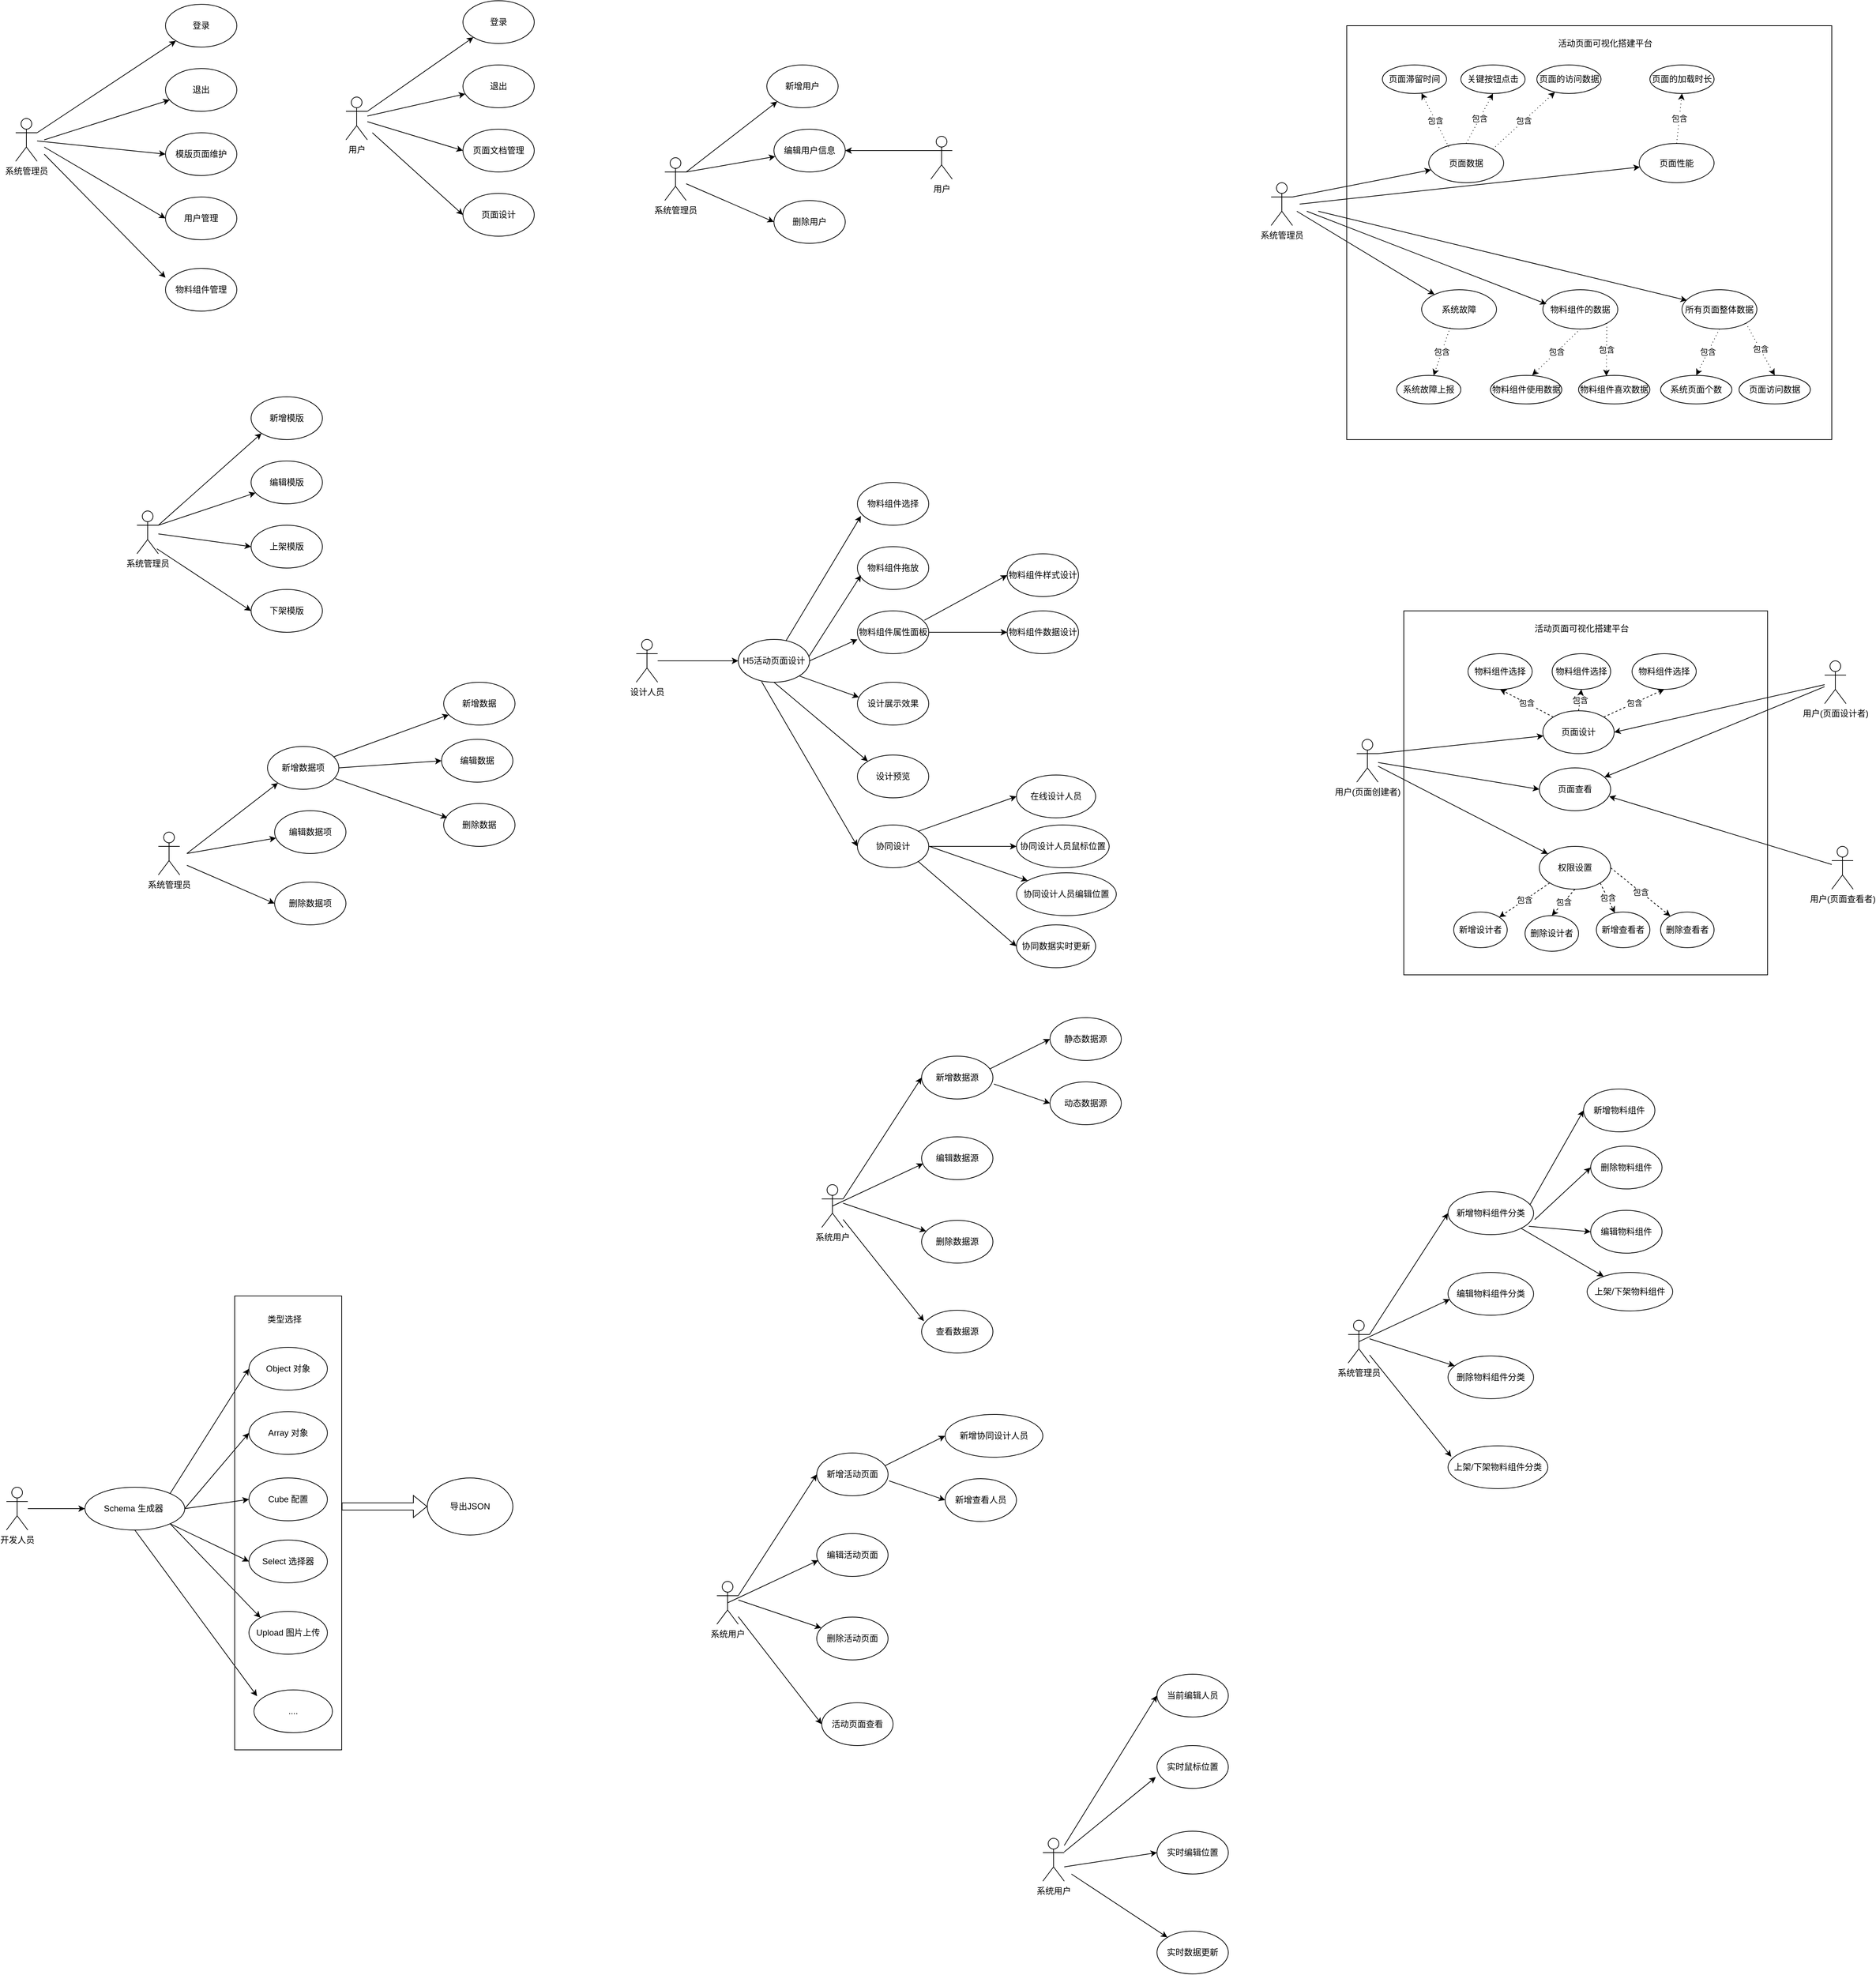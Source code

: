 <mxfile version="24.0.5" type="github">
  <diagram name="第 1 页" id="uGb3mlXIUazgqTFXJLFu">
    <mxGraphModel dx="954" dy="610" grid="1" gridSize="10" guides="1" tooltips="1" connect="1" arrows="1" fold="1" page="1" pageScale="1" pageWidth="827" pageHeight="1169" math="0" shadow="0">
      <root>
        <mxCell id="0" />
        <mxCell id="1" parent="0" />
        <mxCell id="ymelzY1RwOhpvOn5nYsV-1" value="系统管理员" style="shape=umlActor;verticalLabelPosition=bottom;verticalAlign=top;html=1;" parent="1" vertex="1">
          <mxGeometry x="100" y="230" width="30" height="60" as="geometry" />
        </mxCell>
        <mxCell id="ymelzY1RwOhpvOn5nYsV-3" value="登录" style="ellipse;whiteSpace=wrap;html=1;" parent="1" vertex="1">
          <mxGeometry x="310" y="70" width="100" height="60" as="geometry" />
        </mxCell>
        <mxCell id="ymelzY1RwOhpvOn5nYsV-4" value="退出" style="ellipse;whiteSpace=wrap;html=1;" parent="1" vertex="1">
          <mxGeometry x="310" y="160" width="100" height="60" as="geometry" />
        </mxCell>
        <mxCell id="ymelzY1RwOhpvOn5nYsV-5" value="模版页面维护" style="ellipse;whiteSpace=wrap;html=1;" parent="1" vertex="1">
          <mxGeometry x="310" y="250" width="100" height="60" as="geometry" />
        </mxCell>
        <mxCell id="ymelzY1RwOhpvOn5nYsV-6" value="用户管理" style="ellipse;whiteSpace=wrap;html=1;" parent="1" vertex="1">
          <mxGeometry x="310" y="340" width="100" height="60" as="geometry" />
        </mxCell>
        <mxCell id="ymelzY1RwOhpvOn5nYsV-7" value="物料组件管理" style="ellipse;whiteSpace=wrap;html=1;" parent="1" vertex="1">
          <mxGeometry x="310" y="440" width="100" height="60" as="geometry" />
        </mxCell>
        <mxCell id="ymelzY1RwOhpvOn5nYsV-9" value="" style="endArrow=classic;html=1;rounded=0;exitX=1;exitY=0.333;exitDx=0;exitDy=0;exitPerimeter=0;entryX=0;entryY=1;entryDx=0;entryDy=0;" parent="1" source="ymelzY1RwOhpvOn5nYsV-1" target="ymelzY1RwOhpvOn5nYsV-3" edge="1">
          <mxGeometry width="50" height="50" relative="1" as="geometry">
            <mxPoint x="390" y="340" as="sourcePoint" />
            <mxPoint x="440" y="290" as="targetPoint" />
          </mxGeometry>
        </mxCell>
        <mxCell id="ymelzY1RwOhpvOn5nYsV-14" value="" style="endArrow=classic;html=1;rounded=0;entryX=0;entryY=0.217;entryDx=0;entryDy=0;entryPerimeter=0;" parent="1" target="ymelzY1RwOhpvOn5nYsV-7" edge="1">
          <mxGeometry width="50" height="50" relative="1" as="geometry">
            <mxPoint x="140" y="280" as="sourcePoint" />
            <mxPoint x="300" y="450" as="targetPoint" />
          </mxGeometry>
        </mxCell>
        <mxCell id="ymelzY1RwOhpvOn5nYsV-15" value="" style="endArrow=classic;html=1;rounded=0;entryX=0;entryY=0.5;entryDx=0;entryDy=0;" parent="1" target="ymelzY1RwOhpvOn5nYsV-6" edge="1">
          <mxGeometry width="50" height="50" relative="1" as="geometry">
            <mxPoint x="140" y="270" as="sourcePoint" />
            <mxPoint x="440" y="290" as="targetPoint" />
          </mxGeometry>
        </mxCell>
        <mxCell id="ymelzY1RwOhpvOn5nYsV-16" value="" style="endArrow=classic;html=1;rounded=0;" parent="1" source="ymelzY1RwOhpvOn5nYsV-1" edge="1">
          <mxGeometry width="50" height="50" relative="1" as="geometry">
            <mxPoint x="390" y="340" as="sourcePoint" />
            <mxPoint x="310" y="280" as="targetPoint" />
          </mxGeometry>
        </mxCell>
        <mxCell id="ymelzY1RwOhpvOn5nYsV-17" value="" style="endArrow=classic;html=1;rounded=0;" parent="1" target="ymelzY1RwOhpvOn5nYsV-4" edge="1">
          <mxGeometry width="50" height="50" relative="1" as="geometry">
            <mxPoint x="140" y="260" as="sourcePoint" />
            <mxPoint x="440" y="290" as="targetPoint" />
          </mxGeometry>
        </mxCell>
        <mxCell id="ymelzY1RwOhpvOn5nYsV-19" value="用户" style="shape=umlActor;verticalLabelPosition=bottom;verticalAlign=top;html=1;" parent="1" vertex="1">
          <mxGeometry x="563" y="200" width="30" height="60" as="geometry" />
        </mxCell>
        <mxCell id="ymelzY1RwOhpvOn5nYsV-20" value="登录" style="ellipse;whiteSpace=wrap;html=1;" parent="1" vertex="1">
          <mxGeometry x="727" y="65" width="100" height="60" as="geometry" />
        </mxCell>
        <mxCell id="ymelzY1RwOhpvOn5nYsV-21" value="退出" style="ellipse;whiteSpace=wrap;html=1;" parent="1" vertex="1">
          <mxGeometry x="727" y="155" width="100" height="60" as="geometry" />
        </mxCell>
        <mxCell id="ymelzY1RwOhpvOn5nYsV-22" value="页面文档管理" style="ellipse;whiteSpace=wrap;html=1;" parent="1" vertex="1">
          <mxGeometry x="727" y="245" width="100" height="60" as="geometry" />
        </mxCell>
        <mxCell id="ymelzY1RwOhpvOn5nYsV-23" value="页面设计" style="ellipse;whiteSpace=wrap;html=1;" parent="1" vertex="1">
          <mxGeometry x="727" y="335" width="100" height="60" as="geometry" />
        </mxCell>
        <mxCell id="ymelzY1RwOhpvOn5nYsV-25" value="" style="endArrow=classic;html=1;rounded=0;exitX=1;exitY=0.333;exitDx=0;exitDy=0;exitPerimeter=0;entryX=0;entryY=1;entryDx=0;entryDy=0;" parent="1" source="ymelzY1RwOhpvOn5nYsV-19" target="ymelzY1RwOhpvOn5nYsV-20" edge="1">
          <mxGeometry width="50" height="50" relative="1" as="geometry">
            <mxPoint x="807" y="335" as="sourcePoint" />
            <mxPoint x="857" y="285" as="targetPoint" />
          </mxGeometry>
        </mxCell>
        <mxCell id="ymelzY1RwOhpvOn5nYsV-27" value="" style="endArrow=classic;html=1;rounded=0;entryX=0;entryY=0.5;entryDx=0;entryDy=0;" parent="1" target="ymelzY1RwOhpvOn5nYsV-23" edge="1">
          <mxGeometry width="50" height="50" relative="1" as="geometry">
            <mxPoint x="600" y="250" as="sourcePoint" />
            <mxPoint x="857" y="285" as="targetPoint" />
          </mxGeometry>
        </mxCell>
        <mxCell id="ymelzY1RwOhpvOn5nYsV-28" value="" style="endArrow=classic;html=1;rounded=0;" parent="1" source="ymelzY1RwOhpvOn5nYsV-19" edge="1">
          <mxGeometry width="50" height="50" relative="1" as="geometry">
            <mxPoint x="807" y="335" as="sourcePoint" />
            <mxPoint x="727" y="275" as="targetPoint" />
          </mxGeometry>
        </mxCell>
        <mxCell id="ymelzY1RwOhpvOn5nYsV-29" value="" style="endArrow=classic;html=1;rounded=0;" parent="1" source="ymelzY1RwOhpvOn5nYsV-19" target="ymelzY1RwOhpvOn5nYsV-21" edge="1">
          <mxGeometry width="50" height="50" relative="1" as="geometry">
            <mxPoint x="597" y="245" as="sourcePoint" />
            <mxPoint x="857" y="285" as="targetPoint" />
          </mxGeometry>
        </mxCell>
        <mxCell id="ymelzY1RwOhpvOn5nYsV-30" value="系统管理员" style="shape=umlActor;verticalLabelPosition=bottom;verticalAlign=top;html=1;" parent="1" vertex="1">
          <mxGeometry x="270" y="780" width="30" height="60" as="geometry" />
        </mxCell>
        <mxCell id="ymelzY1RwOhpvOn5nYsV-31" value="新增模版" style="ellipse;whiteSpace=wrap;html=1;" parent="1" vertex="1">
          <mxGeometry x="430" y="620" width="100" height="60" as="geometry" />
        </mxCell>
        <mxCell id="ymelzY1RwOhpvOn5nYsV-32" value="编辑模版" style="ellipse;whiteSpace=wrap;html=1;" parent="1" vertex="1">
          <mxGeometry x="430" y="710" width="100" height="60" as="geometry" />
        </mxCell>
        <mxCell id="ymelzY1RwOhpvOn5nYsV-33" value="上架模版" style="ellipse;whiteSpace=wrap;html=1;" parent="1" vertex="1">
          <mxGeometry x="430" y="800" width="100" height="60" as="geometry" />
        </mxCell>
        <mxCell id="ymelzY1RwOhpvOn5nYsV-34" value="下架模版" style="ellipse;whiteSpace=wrap;html=1;" parent="1" vertex="1">
          <mxGeometry x="430" y="890" width="100" height="60" as="geometry" />
        </mxCell>
        <mxCell id="ymelzY1RwOhpvOn5nYsV-36" value="" style="endArrow=classic;html=1;rounded=0;exitX=1;exitY=0.333;exitDx=0;exitDy=0;exitPerimeter=0;entryX=0;entryY=1;entryDx=0;entryDy=0;" parent="1" source="ymelzY1RwOhpvOn5nYsV-30" target="ymelzY1RwOhpvOn5nYsV-31" edge="1">
          <mxGeometry width="50" height="50" relative="1" as="geometry">
            <mxPoint x="510" y="890" as="sourcePoint" />
            <mxPoint x="560" y="840" as="targetPoint" />
          </mxGeometry>
        </mxCell>
        <mxCell id="ymelzY1RwOhpvOn5nYsV-38" value="" style="endArrow=classic;html=1;rounded=0;exitX=0.933;exitY=0.883;exitDx=0;exitDy=0;exitPerimeter=0;entryX=0;entryY=0.5;entryDx=0;entryDy=0;" parent="1" source="ymelzY1RwOhpvOn5nYsV-30" target="ymelzY1RwOhpvOn5nYsV-34" edge="1">
          <mxGeometry width="50" height="50" relative="1" as="geometry">
            <mxPoint x="510" y="890" as="sourcePoint" />
            <mxPoint x="560" y="840" as="targetPoint" />
          </mxGeometry>
        </mxCell>
        <mxCell id="ymelzY1RwOhpvOn5nYsV-39" value="" style="endArrow=classic;html=1;rounded=0;" parent="1" source="ymelzY1RwOhpvOn5nYsV-30" edge="1">
          <mxGeometry width="50" height="50" relative="1" as="geometry">
            <mxPoint x="510" y="890" as="sourcePoint" />
            <mxPoint x="430" y="830" as="targetPoint" />
          </mxGeometry>
        </mxCell>
        <mxCell id="ymelzY1RwOhpvOn5nYsV-40" value="" style="endArrow=classic;html=1;rounded=0;" parent="1" target="ymelzY1RwOhpvOn5nYsV-32" edge="1">
          <mxGeometry width="50" height="50" relative="1" as="geometry">
            <mxPoint x="300" y="800" as="sourcePoint" />
            <mxPoint x="560" y="840" as="targetPoint" />
          </mxGeometry>
        </mxCell>
        <mxCell id="ymelzY1RwOhpvOn5nYsV-42" value="系统管理员" style="shape=umlActor;verticalLabelPosition=bottom;verticalAlign=top;html=1;" parent="1" vertex="1">
          <mxGeometry x="1010" y="285" width="30" height="60" as="geometry" />
        </mxCell>
        <mxCell id="ymelzY1RwOhpvOn5nYsV-43" value="新增用户" style="ellipse;whiteSpace=wrap;html=1;" parent="1" vertex="1">
          <mxGeometry x="1153" y="155" width="100" height="60" as="geometry" />
        </mxCell>
        <mxCell id="ymelzY1RwOhpvOn5nYsV-44" value="编辑用户信息" style="ellipse;whiteSpace=wrap;html=1;" parent="1" vertex="1">
          <mxGeometry x="1163" y="245" width="100" height="60" as="geometry" />
        </mxCell>
        <mxCell id="ymelzY1RwOhpvOn5nYsV-45" value="删除用户" style="ellipse;whiteSpace=wrap;html=1;" parent="1" vertex="1">
          <mxGeometry x="1163" y="345" width="100" height="60" as="geometry" />
        </mxCell>
        <mxCell id="ymelzY1RwOhpvOn5nYsV-47" value="" style="endArrow=classic;html=1;rounded=0;exitX=1;exitY=0.333;exitDx=0;exitDy=0;exitPerimeter=0;entryX=0;entryY=1;entryDx=0;entryDy=0;" parent="1" source="ymelzY1RwOhpvOn5nYsV-42" target="ymelzY1RwOhpvOn5nYsV-43" edge="1">
          <mxGeometry width="50" height="50" relative="1" as="geometry">
            <mxPoint x="1250" y="395" as="sourcePoint" />
            <mxPoint x="1300" y="345" as="targetPoint" />
          </mxGeometry>
        </mxCell>
        <mxCell id="ymelzY1RwOhpvOn5nYsV-49" value="" style="endArrow=classic;html=1;rounded=0;entryX=0;entryY=0.5;entryDx=0;entryDy=0;" parent="1" source="ymelzY1RwOhpvOn5nYsV-42" target="ymelzY1RwOhpvOn5nYsV-45" edge="1">
          <mxGeometry width="50" height="50" relative="1" as="geometry">
            <mxPoint x="1250" y="395" as="sourcePoint" />
            <mxPoint x="1170" y="335" as="targetPoint" />
          </mxGeometry>
        </mxCell>
        <mxCell id="ymelzY1RwOhpvOn5nYsV-50" value="" style="endArrow=classic;html=1;rounded=0;" parent="1" target="ymelzY1RwOhpvOn5nYsV-44" edge="1">
          <mxGeometry width="50" height="50" relative="1" as="geometry">
            <mxPoint x="1040" y="305" as="sourcePoint" />
            <mxPoint x="1300" y="345" as="targetPoint" />
          </mxGeometry>
        </mxCell>
        <mxCell id="ymelzY1RwOhpvOn5nYsV-52" value="用户" style="shape=umlActor;verticalLabelPosition=bottom;verticalAlign=top;html=1;" parent="1" vertex="1">
          <mxGeometry x="1383" y="255" width="30" height="60" as="geometry" />
        </mxCell>
        <mxCell id="ymelzY1RwOhpvOn5nYsV-53" value="" style="endArrow=classic;html=1;rounded=0;exitX=0;exitY=0.333;exitDx=0;exitDy=0;exitPerimeter=0;entryX=1;entryY=0.5;entryDx=0;entryDy=0;" parent="1" source="ymelzY1RwOhpvOn5nYsV-52" target="ymelzY1RwOhpvOn5nYsV-44" edge="1">
          <mxGeometry width="50" height="50" relative="1" as="geometry">
            <mxPoint x="1213" y="285" as="sourcePoint" />
            <mxPoint x="1263" y="235" as="targetPoint" />
          </mxGeometry>
        </mxCell>
        <mxCell id="ymelzY1RwOhpvOn5nYsV-54" value="系统管理员" style="shape=umlActor;verticalLabelPosition=bottom;verticalAlign=top;html=1;" parent="1" vertex="1">
          <mxGeometry x="300" y="1230" width="30" height="60" as="geometry" />
        </mxCell>
        <mxCell id="ymelzY1RwOhpvOn5nYsV-55" value="新增数据项" style="ellipse;whiteSpace=wrap;html=1;" parent="1" vertex="1">
          <mxGeometry x="453" y="1110" width="100" height="60" as="geometry" />
        </mxCell>
        <mxCell id="ymelzY1RwOhpvOn5nYsV-56" value="编辑数据项" style="ellipse;whiteSpace=wrap;html=1;" parent="1" vertex="1">
          <mxGeometry x="463" y="1200" width="100" height="60" as="geometry" />
        </mxCell>
        <mxCell id="ymelzY1RwOhpvOn5nYsV-57" value="删除数据项" style="ellipse;whiteSpace=wrap;html=1;" parent="1" vertex="1">
          <mxGeometry x="463" y="1300" width="100" height="60" as="geometry" />
        </mxCell>
        <mxCell id="ymelzY1RwOhpvOn5nYsV-58" value="" style="endArrow=classic;html=1;rounded=0;exitX=1;exitY=0.333;exitDx=0;exitDy=0;exitPerimeter=0;entryX=0;entryY=1;entryDx=0;entryDy=0;" parent="1" target="ymelzY1RwOhpvOn5nYsV-55" edge="1">
          <mxGeometry width="50" height="50" relative="1" as="geometry">
            <mxPoint x="340" y="1260" as="sourcePoint" />
            <mxPoint x="600" y="1300" as="targetPoint" />
          </mxGeometry>
        </mxCell>
        <mxCell id="ymelzY1RwOhpvOn5nYsV-59" value="" style="endArrow=classic;html=1;rounded=0;entryX=0;entryY=0.5;entryDx=0;entryDy=0;" parent="1" target="ymelzY1RwOhpvOn5nYsV-57" edge="1">
          <mxGeometry width="50" height="50" relative="1" as="geometry">
            <mxPoint x="340" y="1276.522" as="sourcePoint" />
            <mxPoint x="470" y="1290" as="targetPoint" />
          </mxGeometry>
        </mxCell>
        <mxCell id="ymelzY1RwOhpvOn5nYsV-60" value="" style="endArrow=classic;html=1;rounded=0;" parent="1" target="ymelzY1RwOhpvOn5nYsV-56" edge="1">
          <mxGeometry width="50" height="50" relative="1" as="geometry">
            <mxPoint x="340" y="1260" as="sourcePoint" />
            <mxPoint x="600" y="1300" as="targetPoint" />
          </mxGeometry>
        </mxCell>
        <mxCell id="ymelzY1RwOhpvOn5nYsV-61" value="新增数据" style="ellipse;whiteSpace=wrap;html=1;" parent="1" vertex="1">
          <mxGeometry x="700" y="1020" width="100" height="60" as="geometry" />
        </mxCell>
        <mxCell id="ymelzY1RwOhpvOn5nYsV-62" value="编辑数据" style="ellipse;whiteSpace=wrap;html=1;" parent="1" vertex="1">
          <mxGeometry x="697" y="1100" width="100" height="60" as="geometry" />
        </mxCell>
        <mxCell id="ymelzY1RwOhpvOn5nYsV-63" value="删除数据" style="ellipse;whiteSpace=wrap;html=1;" parent="1" vertex="1">
          <mxGeometry x="700" y="1190" width="100" height="60" as="geometry" />
        </mxCell>
        <mxCell id="ymelzY1RwOhpvOn5nYsV-64" value="" style="endArrow=classic;html=1;rounded=0;" parent="1" source="ymelzY1RwOhpvOn5nYsV-55" target="ymelzY1RwOhpvOn5nYsV-61" edge="1">
          <mxGeometry width="50" height="50" relative="1" as="geometry">
            <mxPoint x="720" y="1190" as="sourcePoint" />
            <mxPoint x="770" y="1140" as="targetPoint" />
          </mxGeometry>
        </mxCell>
        <mxCell id="ymelzY1RwOhpvOn5nYsV-65" value="" style="endArrow=classic;html=1;rounded=0;exitX=1;exitY=0.5;exitDx=0;exitDy=0;entryX=0;entryY=0.5;entryDx=0;entryDy=0;" parent="1" source="ymelzY1RwOhpvOn5nYsV-55" target="ymelzY1RwOhpvOn5nYsV-62" edge="1">
          <mxGeometry width="50" height="50" relative="1" as="geometry">
            <mxPoint x="720" y="1190" as="sourcePoint" />
            <mxPoint x="770" y="1140" as="targetPoint" />
          </mxGeometry>
        </mxCell>
        <mxCell id="ymelzY1RwOhpvOn5nYsV-66" value="" style="endArrow=classic;html=1;rounded=0;exitX=0.95;exitY=0.75;exitDx=0;exitDy=0;exitPerimeter=0;entryX=0.05;entryY=0.333;entryDx=0;entryDy=0;entryPerimeter=0;" parent="1" source="ymelzY1RwOhpvOn5nYsV-55" target="ymelzY1RwOhpvOn5nYsV-63" edge="1">
          <mxGeometry width="50" height="50" relative="1" as="geometry">
            <mxPoint x="720" y="1190" as="sourcePoint" />
            <mxPoint x="770" y="1140" as="targetPoint" />
          </mxGeometry>
        </mxCell>
        <mxCell id="ymelzY1RwOhpvOn5nYsV-67" value="设计人员" style="shape=umlActor;verticalLabelPosition=bottom;verticalAlign=top;html=1;outlineConnect=0;" parent="1" vertex="1">
          <mxGeometry x="970" y="960" width="30" height="60" as="geometry" />
        </mxCell>
        <mxCell id="ymelzY1RwOhpvOn5nYsV-68" value="H5活动页面设计" style="ellipse;whiteSpace=wrap;html=1;" parent="1" vertex="1">
          <mxGeometry x="1113" y="960" width="100" height="60" as="geometry" />
        </mxCell>
        <mxCell id="ymelzY1RwOhpvOn5nYsV-69" value="" style="endArrow=classic;html=1;rounded=0;" parent="1" target="ymelzY1RwOhpvOn5nYsV-68" edge="1">
          <mxGeometry width="50" height="50" relative="1" as="geometry">
            <mxPoint x="1000" y="990" as="sourcePoint" />
            <mxPoint x="1201" y="860" as="targetPoint" />
          </mxGeometry>
        </mxCell>
        <mxCell id="ymelzY1RwOhpvOn5nYsV-70" value="物料组件选择" style="ellipse;whiteSpace=wrap;html=1;" parent="1" vertex="1">
          <mxGeometry x="1280" y="740" width="100" height="60" as="geometry" />
        </mxCell>
        <mxCell id="ymelzY1RwOhpvOn5nYsV-71" value="物料组件拖放" style="ellipse;whiteSpace=wrap;html=1;" parent="1" vertex="1">
          <mxGeometry x="1280" y="830" width="100" height="60" as="geometry" />
        </mxCell>
        <mxCell id="ymelzY1RwOhpvOn5nYsV-72" value="设计展示效果" style="ellipse;whiteSpace=wrap;html=1;" parent="1" vertex="1">
          <mxGeometry x="1280" y="1020" width="100" height="60" as="geometry" />
        </mxCell>
        <mxCell id="ymelzY1RwOhpvOn5nYsV-73" value="物料组件属性面板" style="ellipse;whiteSpace=wrap;html=1;" parent="1" vertex="1">
          <mxGeometry x="1280" y="920" width="100" height="60" as="geometry" />
        </mxCell>
        <mxCell id="ymelzY1RwOhpvOn5nYsV-74" value="设计预览" style="ellipse;whiteSpace=wrap;html=1;" parent="1" vertex="1">
          <mxGeometry x="1280" y="1122" width="100" height="60" as="geometry" />
        </mxCell>
        <mxCell id="ymelzY1RwOhpvOn5nYsV-75" value="物料组件样式设计" style="ellipse;whiteSpace=wrap;html=1;" parent="1" vertex="1">
          <mxGeometry x="1490" y="840" width="100" height="60" as="geometry" />
        </mxCell>
        <mxCell id="ymelzY1RwOhpvOn5nYsV-76" value="物料组件数据设计" style="ellipse;whiteSpace=wrap;html=1;" parent="1" vertex="1">
          <mxGeometry x="1490" y="920" width="100" height="60" as="geometry" />
        </mxCell>
        <mxCell id="ymelzY1RwOhpvOn5nYsV-77" value="" style="endArrow=classic;html=1;rounded=0;entryX=0.05;entryY=0.783;entryDx=0;entryDy=0;entryPerimeter=0;" parent="1" source="ymelzY1RwOhpvOn5nYsV-68" target="ymelzY1RwOhpvOn5nYsV-70" edge="1">
          <mxGeometry width="50" height="50" relative="1" as="geometry">
            <mxPoint x="1230" y="1010" as="sourcePoint" />
            <mxPoint x="1280" y="960" as="targetPoint" />
          </mxGeometry>
        </mxCell>
        <mxCell id="ymelzY1RwOhpvOn5nYsV-79" value="" style="endArrow=classic;html=1;rounded=0;exitX=1;exitY=1;exitDx=0;exitDy=0;entryX=0.02;entryY=0.35;entryDx=0;entryDy=0;entryPerimeter=0;" parent="1" source="ymelzY1RwOhpvOn5nYsV-68" target="ymelzY1RwOhpvOn5nYsV-72" edge="1">
          <mxGeometry width="50" height="50" relative="1" as="geometry">
            <mxPoint x="1230" y="1010" as="sourcePoint" />
            <mxPoint x="1280" y="960" as="targetPoint" />
          </mxGeometry>
        </mxCell>
        <mxCell id="ymelzY1RwOhpvOn5nYsV-80" value="" style="endArrow=classic;html=1;rounded=0;exitX=1;exitY=0.5;exitDx=0;exitDy=0;" parent="1" source="ymelzY1RwOhpvOn5nYsV-68" edge="1">
          <mxGeometry width="50" height="50" relative="1" as="geometry">
            <mxPoint x="1230" y="1010" as="sourcePoint" />
            <mxPoint x="1280" y="960" as="targetPoint" />
          </mxGeometry>
        </mxCell>
        <mxCell id="ymelzY1RwOhpvOn5nYsV-81" value="" style="endArrow=classic;html=1;rounded=0;exitX=0.99;exitY=0.4;exitDx=0;exitDy=0;exitPerimeter=0;entryX=0.05;entryY=0.667;entryDx=0;entryDy=0;entryPerimeter=0;" parent="1" source="ymelzY1RwOhpvOn5nYsV-68" target="ymelzY1RwOhpvOn5nYsV-71" edge="1">
          <mxGeometry width="50" height="50" relative="1" as="geometry">
            <mxPoint x="1230" y="1010" as="sourcePoint" />
            <mxPoint x="1280" y="960" as="targetPoint" />
          </mxGeometry>
        </mxCell>
        <mxCell id="ymelzY1RwOhpvOn5nYsV-82" value="" style="endArrow=classic;html=1;rounded=0;exitX=0.5;exitY=1;exitDx=0;exitDy=0;entryX=0;entryY=0;entryDx=0;entryDy=0;" parent="1" source="ymelzY1RwOhpvOn5nYsV-68" target="ymelzY1RwOhpvOn5nYsV-74" edge="1">
          <mxGeometry width="50" height="50" relative="1" as="geometry">
            <mxPoint x="1230" y="1010" as="sourcePoint" />
            <mxPoint x="1270" y="1130" as="targetPoint" />
          </mxGeometry>
        </mxCell>
        <mxCell id="ymelzY1RwOhpvOn5nYsV-84" value="" style="endArrow=classic;html=1;rounded=0;entryX=0;entryY=0.5;entryDx=0;entryDy=0;exitX=0.94;exitY=0.217;exitDx=0;exitDy=0;exitPerimeter=0;" parent="1" source="ymelzY1RwOhpvOn5nYsV-73" target="ymelzY1RwOhpvOn5nYsV-75" edge="1">
          <mxGeometry width="50" height="50" relative="1" as="geometry">
            <mxPoint x="1230" y="1010" as="sourcePoint" />
            <mxPoint x="1280" y="960" as="targetPoint" />
          </mxGeometry>
        </mxCell>
        <mxCell id="ymelzY1RwOhpvOn5nYsV-85" value="" style="endArrow=classic;html=1;rounded=0;" parent="1" source="ymelzY1RwOhpvOn5nYsV-73" target="ymelzY1RwOhpvOn5nYsV-76" edge="1">
          <mxGeometry width="50" height="50" relative="1" as="geometry">
            <mxPoint x="1230" y="1010" as="sourcePoint" />
            <mxPoint x="1280" y="960" as="targetPoint" />
          </mxGeometry>
        </mxCell>
        <mxCell id="ymelzY1RwOhpvOn5nYsV-86" value="用户(页面创建者)" style="shape=umlActor;verticalLabelPosition=bottom;verticalAlign=top;html=1;outlineConnect=0;" parent="1" vertex="1">
          <mxGeometry x="1980" y="1100" width="30" height="60" as="geometry" />
        </mxCell>
        <mxCell id="ymelzY1RwOhpvOn5nYsV-88" value="" style="whiteSpace=wrap;html=1;aspect=fixed;" parent="1" vertex="1">
          <mxGeometry x="2046" y="920" width="510" height="510" as="geometry" />
        </mxCell>
        <mxCell id="ymelzY1RwOhpvOn5nYsV-87" value="页面设计" style="ellipse;whiteSpace=wrap;html=1;" parent="1" vertex="1">
          <mxGeometry x="2241" y="1060" width="100" height="60" as="geometry" />
        </mxCell>
        <mxCell id="ymelzY1RwOhpvOn5nYsV-89" value="权限设置" style="ellipse;whiteSpace=wrap;html=1;" parent="1" vertex="1">
          <mxGeometry x="2236" y="1250" width="100" height="60" as="geometry" />
        </mxCell>
        <mxCell id="ymelzY1RwOhpvOn5nYsV-90" value="" style="endArrow=classic;html=1;rounded=0;" parent="1" source="ymelzY1RwOhpvOn5nYsV-86" target="ymelzY1RwOhpvOn5nYsV-89" edge="1">
          <mxGeometry width="50" height="50" relative="1" as="geometry">
            <mxPoint x="2126" y="1240" as="sourcePoint" />
            <mxPoint x="2176" y="1190" as="targetPoint" />
          </mxGeometry>
        </mxCell>
        <mxCell id="ymelzY1RwOhpvOn5nYsV-91" value="" style="endArrow=classic;html=1;rounded=0;exitX=1;exitY=0.333;exitDx=0;exitDy=0;exitPerimeter=0;" parent="1" source="ymelzY1RwOhpvOn5nYsV-86" target="ymelzY1RwOhpvOn5nYsV-87" edge="1">
          <mxGeometry width="50" height="50" relative="1" as="geometry">
            <mxPoint x="2126" y="1240" as="sourcePoint" />
            <mxPoint x="2176" y="1190" as="targetPoint" />
          </mxGeometry>
        </mxCell>
        <mxCell id="ymelzY1RwOhpvOn5nYsV-92" value="物料组件选择" style="ellipse;whiteSpace=wrap;html=1;" parent="1" vertex="1">
          <mxGeometry x="2136" y="980" width="90" height="50" as="geometry" />
        </mxCell>
        <mxCell id="ymelzY1RwOhpvOn5nYsV-93" value="物料组件选择" style="ellipse;whiteSpace=wrap;html=1;" parent="1" vertex="1">
          <mxGeometry x="2254" y="980" width="82" height="50" as="geometry" />
        </mxCell>
        <mxCell id="ymelzY1RwOhpvOn5nYsV-94" value="物料组件选择" style="ellipse;whiteSpace=wrap;html=1;" parent="1" vertex="1">
          <mxGeometry x="2366" y="980" width="90" height="50" as="geometry" />
        </mxCell>
        <mxCell id="ymelzY1RwOhpvOn5nYsV-95" value="包含" style="endArrow=classic;html=1;rounded=0;dashed=1;exitX=0;exitY=0;exitDx=0;exitDy=0;entryX=0.5;entryY=1;entryDx=0;entryDy=0;" parent="1" source="ymelzY1RwOhpvOn5nYsV-87" target="ymelzY1RwOhpvOn5nYsV-92" edge="1">
          <mxGeometry width="50" height="50" relative="1" as="geometry">
            <mxPoint x="2126" y="1240" as="sourcePoint" />
            <mxPoint x="2176" y="1190" as="targetPoint" />
          </mxGeometry>
        </mxCell>
        <mxCell id="ymelzY1RwOhpvOn5nYsV-98" value="包含" style="endArrow=classic;html=1;rounded=0;dashed=1;exitX=0.5;exitY=0;exitDx=0;exitDy=0;entryX=0.5;entryY=1;entryDx=0;entryDy=0;" parent="1" source="ymelzY1RwOhpvOn5nYsV-87" target="ymelzY1RwOhpvOn5nYsV-93" edge="1">
          <mxGeometry width="50" height="50" relative="1" as="geometry">
            <mxPoint x="2266" y="1079" as="sourcePoint" />
            <mxPoint x="2196" y="1050" as="targetPoint" />
          </mxGeometry>
        </mxCell>
        <mxCell id="ymelzY1RwOhpvOn5nYsV-99" value="包含" style="endArrow=classic;html=1;rounded=0;dashed=1;exitX=1;exitY=0;exitDx=0;exitDy=0;entryX=0.5;entryY=1;entryDx=0;entryDy=0;" parent="1" source="ymelzY1RwOhpvOn5nYsV-87" target="ymelzY1RwOhpvOn5nYsV-94" edge="1">
          <mxGeometry width="50" height="50" relative="1" as="geometry">
            <mxPoint x="2276" y="1089" as="sourcePoint" />
            <mxPoint x="2206" y="1060" as="targetPoint" />
          </mxGeometry>
        </mxCell>
        <mxCell id="ymelzY1RwOhpvOn5nYsV-101" value="新增设计者" style="ellipse;whiteSpace=wrap;html=1;" parent="1" vertex="1">
          <mxGeometry x="2116" y="1342" width="75" height="50" as="geometry" />
        </mxCell>
        <mxCell id="ymelzY1RwOhpvOn5nYsV-104" value="删除设计者" style="ellipse;whiteSpace=wrap;html=1;" parent="1" vertex="1">
          <mxGeometry x="2216" y="1347" width="75" height="50" as="geometry" />
        </mxCell>
        <mxCell id="ymelzY1RwOhpvOn5nYsV-105" value="新增查看者" style="ellipse;whiteSpace=wrap;html=1;" parent="1" vertex="1">
          <mxGeometry x="2316" y="1342" width="75" height="50" as="geometry" />
        </mxCell>
        <mxCell id="ymelzY1RwOhpvOn5nYsV-106" value="删除查看者" style="ellipse;whiteSpace=wrap;html=1;" parent="1" vertex="1">
          <mxGeometry x="2406" y="1342" width="75" height="50" as="geometry" />
        </mxCell>
        <mxCell id="ymelzY1RwOhpvOn5nYsV-107" value="页面查看" style="ellipse;whiteSpace=wrap;html=1;" parent="1" vertex="1">
          <mxGeometry x="2236" y="1140" width="100" height="60" as="geometry" />
        </mxCell>
        <mxCell id="ymelzY1RwOhpvOn5nYsV-108" value="" style="endArrow=classic;html=1;rounded=0;entryX=0;entryY=0.5;entryDx=0;entryDy=0;" parent="1" source="ymelzY1RwOhpvOn5nYsV-86" target="ymelzY1RwOhpvOn5nYsV-107" edge="1">
          <mxGeometry width="50" height="50" relative="1" as="geometry">
            <mxPoint x="2126" y="1240" as="sourcePoint" />
            <mxPoint x="2176" y="1190" as="targetPoint" />
          </mxGeometry>
        </mxCell>
        <mxCell id="ymelzY1RwOhpvOn5nYsV-109" value="包含" style="endArrow=classic;html=1;rounded=0;dashed=1;exitX=1;exitY=0.5;exitDx=0;exitDy=0;" parent="1" source="ymelzY1RwOhpvOn5nYsV-89" target="ymelzY1RwOhpvOn5nYsV-106" edge="1">
          <mxGeometry x="-0.006" width="50" height="50" relative="1" as="geometry">
            <mxPoint x="2266" y="1079" as="sourcePoint" />
            <mxPoint x="2191" y="1040" as="targetPoint" />
            <mxPoint as="offset" />
          </mxGeometry>
        </mxCell>
        <mxCell id="ymelzY1RwOhpvOn5nYsV-110" value="包含" style="endArrow=classic;html=1;rounded=0;dashed=1;exitX=1;exitY=1;exitDx=0;exitDy=0;" parent="1" source="ymelzY1RwOhpvOn5nYsV-89" target="ymelzY1RwOhpvOn5nYsV-105" edge="1">
          <mxGeometry width="50" height="50" relative="1" as="geometry">
            <mxPoint x="2276" y="1089" as="sourcePoint" />
            <mxPoint x="2201" y="1050" as="targetPoint" />
          </mxGeometry>
        </mxCell>
        <mxCell id="ymelzY1RwOhpvOn5nYsV-111" value="包含" style="endArrow=classic;html=1;rounded=0;dashed=1;exitX=0.5;exitY=1;exitDx=0;exitDy=0;entryX=0.5;entryY=0;entryDx=0;entryDy=0;" parent="1" source="ymelzY1RwOhpvOn5nYsV-89" target="ymelzY1RwOhpvOn5nYsV-104" edge="1">
          <mxGeometry width="50" height="50" relative="1" as="geometry">
            <mxPoint x="2286" y="1099" as="sourcePoint" />
            <mxPoint x="2211" y="1060" as="targetPoint" />
          </mxGeometry>
        </mxCell>
        <mxCell id="ymelzY1RwOhpvOn5nYsV-137" value="" style="rounded=0;whiteSpace=wrap;html=1;" parent="1" vertex="1">
          <mxGeometry x="1966" y="100" width="680" height="580" as="geometry" />
        </mxCell>
        <mxCell id="ymelzY1RwOhpvOn5nYsV-112" value="包含" style="endArrow=classic;html=1;rounded=0;dashed=1;exitX=0;exitY=1;exitDx=0;exitDy=0;" parent="1" source="ymelzY1RwOhpvOn5nYsV-89" target="ymelzY1RwOhpvOn5nYsV-101" edge="1">
          <mxGeometry width="50" height="50" relative="1" as="geometry">
            <mxPoint x="2296" y="1109" as="sourcePoint" />
            <mxPoint x="2221" y="1070" as="targetPoint" />
          </mxGeometry>
        </mxCell>
        <mxCell id="ymelzY1RwOhpvOn5nYsV-113" value="用户(页面设计者)" style="shape=umlActor;verticalLabelPosition=bottom;verticalAlign=top;html=1;outlineConnect=0;" parent="1" vertex="1">
          <mxGeometry x="2636" y="990" width="30" height="60" as="geometry" />
        </mxCell>
        <mxCell id="ymelzY1RwOhpvOn5nYsV-114" value="用户(页面查看者)" style="shape=umlActor;verticalLabelPosition=bottom;verticalAlign=top;html=1;outlineConnect=0;" parent="1" vertex="1">
          <mxGeometry x="2646" y="1250" width="30" height="60" as="geometry" />
        </mxCell>
        <mxCell id="ymelzY1RwOhpvOn5nYsV-115" value="" style="endArrow=classic;html=1;rounded=0;entryX=1;entryY=0.5;entryDx=0;entryDy=0;" parent="1" source="ymelzY1RwOhpvOn5nYsV-113" target="ymelzY1RwOhpvOn5nYsV-87" edge="1">
          <mxGeometry width="50" height="50" relative="1" as="geometry">
            <mxPoint x="2336" y="1240" as="sourcePoint" />
            <mxPoint x="2386" y="1190" as="targetPoint" />
          </mxGeometry>
        </mxCell>
        <mxCell id="ymelzY1RwOhpvOn5nYsV-116" value="" style="endArrow=classic;html=1;rounded=0;" parent="1" source="ymelzY1RwOhpvOn5nYsV-113" target="ymelzY1RwOhpvOn5nYsV-107" edge="1">
          <mxGeometry width="50" height="50" relative="1" as="geometry">
            <mxPoint x="2336" y="1240" as="sourcePoint" />
            <mxPoint x="2386" y="1190" as="targetPoint" />
          </mxGeometry>
        </mxCell>
        <mxCell id="ymelzY1RwOhpvOn5nYsV-117" value="" style="endArrow=classic;html=1;rounded=0;entryX=0.98;entryY=0.667;entryDx=0;entryDy=0;entryPerimeter=0;" parent="1" source="ymelzY1RwOhpvOn5nYsV-114" target="ymelzY1RwOhpvOn5nYsV-107" edge="1">
          <mxGeometry width="50" height="50" relative="1" as="geometry">
            <mxPoint x="2336" y="1240" as="sourcePoint" />
            <mxPoint x="2386" y="1190" as="targetPoint" />
          </mxGeometry>
        </mxCell>
        <mxCell id="ymelzY1RwOhpvOn5nYsV-118" value="系统管理员" style="shape=umlActor;verticalLabelPosition=bottom;verticalAlign=top;html=1;outlineConnect=0;" parent="1" vertex="1">
          <mxGeometry x="1860" y="320" width="30" height="60" as="geometry" />
        </mxCell>
        <mxCell id="ymelzY1RwOhpvOn5nYsV-120" value="活动页面可视化搭建平台" style="text;html=1;strokeColor=none;fillColor=none;align=center;verticalAlign=middle;whiteSpace=wrap;rounded=0;" parent="1" vertex="1">
          <mxGeometry x="2217.5" y="930" width="155" height="30" as="geometry" />
        </mxCell>
        <mxCell id="ymelzY1RwOhpvOn5nYsV-121" value="页面数据" style="ellipse;whiteSpace=wrap;html=1;" parent="1" vertex="1">
          <mxGeometry x="2081" y="265" width="105" height="55" as="geometry" />
        </mxCell>
        <mxCell id="ymelzY1RwOhpvOn5nYsV-122" value="页面滞留时间" style="ellipse;whiteSpace=wrap;html=1;" parent="1" vertex="1">
          <mxGeometry x="2016" y="155" width="90" height="40" as="geometry" />
        </mxCell>
        <mxCell id="ymelzY1RwOhpvOn5nYsV-123" value="关键按钮点击" style="ellipse;whiteSpace=wrap;html=1;" parent="1" vertex="1">
          <mxGeometry x="2126" y="155" width="90" height="40" as="geometry" />
        </mxCell>
        <mxCell id="ymelzY1RwOhpvOn5nYsV-125" value="页面的访问数据" style="ellipse;whiteSpace=wrap;html=1;" parent="1" vertex="1">
          <mxGeometry x="2232.5" y="155" width="90" height="40" as="geometry" />
        </mxCell>
        <mxCell id="ymelzY1RwOhpvOn5nYsV-127" value="页面性能" style="ellipse;whiteSpace=wrap;html=1;" parent="1" vertex="1">
          <mxGeometry x="2376" y="265" width="105" height="55" as="geometry" />
        </mxCell>
        <mxCell id="ymelzY1RwOhpvOn5nYsV-128" value="系统故障" style="ellipse;whiteSpace=wrap;html=1;" parent="1" vertex="1">
          <mxGeometry x="2071" y="470" width="105" height="55" as="geometry" />
        </mxCell>
        <mxCell id="ymelzY1RwOhpvOn5nYsV-129" value="所有页面整体数据" style="ellipse;whiteSpace=wrap;html=1;" parent="1" vertex="1">
          <mxGeometry x="2436" y="470" width="105" height="55" as="geometry" />
        </mxCell>
        <mxCell id="ymelzY1RwOhpvOn5nYsV-130" value="物料组件的数据" style="ellipse;whiteSpace=wrap;html=1;" parent="1" vertex="1">
          <mxGeometry x="2241" y="470" width="105" height="55" as="geometry" />
        </mxCell>
        <mxCell id="ymelzY1RwOhpvOn5nYsV-131" value="页面的加载时长" style="ellipse;whiteSpace=wrap;html=1;" parent="1" vertex="1">
          <mxGeometry x="2391" y="155" width="90" height="40" as="geometry" />
        </mxCell>
        <mxCell id="ymelzY1RwOhpvOn5nYsV-132" value="系统故障上报" style="ellipse;whiteSpace=wrap;html=1;" parent="1" vertex="1">
          <mxGeometry x="2036" y="590" width="90" height="40" as="geometry" />
        </mxCell>
        <mxCell id="ymelzY1RwOhpvOn5nYsV-133" value="物料组件使用数据" style="ellipse;whiteSpace=wrap;html=1;" parent="1" vertex="1">
          <mxGeometry x="2167.5" y="590" width="100" height="40" as="geometry" />
        </mxCell>
        <mxCell id="ymelzY1RwOhpvOn5nYsV-134" value="物料组件喜欢数据" style="ellipse;whiteSpace=wrap;html=1;" parent="1" vertex="1">
          <mxGeometry x="2291" y="590" width="100" height="40" as="geometry" />
        </mxCell>
        <mxCell id="ymelzY1RwOhpvOn5nYsV-135" value="系统页面个数" style="ellipse;whiteSpace=wrap;html=1;" parent="1" vertex="1">
          <mxGeometry x="2406" y="590" width="100" height="40" as="geometry" />
        </mxCell>
        <mxCell id="ymelzY1RwOhpvOn5nYsV-136" value="页面访问数据" style="ellipse;whiteSpace=wrap;html=1;" parent="1" vertex="1">
          <mxGeometry x="2516" y="590" width="100" height="40" as="geometry" />
        </mxCell>
        <mxCell id="ymelzY1RwOhpvOn5nYsV-138" value="" style="endArrow=classic;html=1;rounded=0;exitX=1;exitY=0.333;exitDx=0;exitDy=0;exitPerimeter=0;" parent="1" source="ymelzY1RwOhpvOn5nYsV-118" target="ymelzY1RwOhpvOn5nYsV-121" edge="1">
          <mxGeometry width="50" height="50" relative="1" as="geometry">
            <mxPoint x="2216" y="420" as="sourcePoint" />
            <mxPoint x="2266" y="370" as="targetPoint" />
          </mxGeometry>
        </mxCell>
        <mxCell id="ymelzY1RwOhpvOn5nYsV-139" value="" style="endArrow=classic;html=1;rounded=0;exitX=1;exitY=0.333;exitDx=0;exitDy=0;exitPerimeter=0;" parent="1" target="ymelzY1RwOhpvOn5nYsV-127" edge="1">
          <mxGeometry width="50" height="50" relative="1" as="geometry">
            <mxPoint x="1900" y="350" as="sourcePoint" />
            <mxPoint x="2094" y="312" as="targetPoint" />
          </mxGeometry>
        </mxCell>
        <mxCell id="ymelzY1RwOhpvOn5nYsV-140" value="" style="endArrow=classic;html=1;rounded=0;" parent="1" target="ymelzY1RwOhpvOn5nYsV-128" edge="1">
          <mxGeometry width="50" height="50" relative="1" as="geometry">
            <mxPoint x="1896" y="360" as="sourcePoint" />
            <mxPoint x="2094" y="312" as="targetPoint" />
          </mxGeometry>
        </mxCell>
        <mxCell id="ymelzY1RwOhpvOn5nYsV-141" value="" style="endArrow=classic;html=1;rounded=0;exitX=1;exitY=0.333;exitDx=0;exitDy=0;exitPerimeter=0;entryX=0.048;entryY=0.364;entryDx=0;entryDy=0;entryPerimeter=0;" parent="1" target="ymelzY1RwOhpvOn5nYsV-130" edge="1">
          <mxGeometry width="50" height="50" relative="1" as="geometry">
            <mxPoint x="1910" y="360" as="sourcePoint" />
            <mxPoint x="2104" y="322" as="targetPoint" />
          </mxGeometry>
        </mxCell>
        <mxCell id="ymelzY1RwOhpvOn5nYsV-142" value="" style="endArrow=classic;html=1;rounded=0;entryX=0.067;entryY=0.273;entryDx=0;entryDy=0;entryPerimeter=0;" parent="1" target="ymelzY1RwOhpvOn5nYsV-129" edge="1">
          <mxGeometry width="50" height="50" relative="1" as="geometry">
            <mxPoint x="1926" y="360" as="sourcePoint" />
            <mxPoint x="2114" y="332" as="targetPoint" />
          </mxGeometry>
        </mxCell>
        <mxCell id="ymelzY1RwOhpvOn5nYsV-143" value="包含" style="endArrow=classic;html=1;rounded=0;exitX=0.267;exitY=0.091;exitDx=0;exitDy=0;exitPerimeter=0;dashed=1;dashPattern=1 4;" parent="1" source="ymelzY1RwOhpvOn5nYsV-121" target="ymelzY1RwOhpvOn5nYsV-122" edge="1">
          <mxGeometry x="-0.007" width="50" height="50" relative="1" as="geometry">
            <mxPoint x="2216" y="420" as="sourcePoint" />
            <mxPoint x="2266" y="370" as="targetPoint" />
            <mxPoint as="offset" />
          </mxGeometry>
        </mxCell>
        <mxCell id="ymelzY1RwOhpvOn5nYsV-145" value="包含" style="endArrow=classic;html=1;rounded=0;exitX=0.5;exitY=0;exitDx=0;exitDy=0;dashed=1;dashPattern=1 4;entryX=0.5;entryY=1;entryDx=0;entryDy=0;" parent="1" source="ymelzY1RwOhpvOn5nYsV-121" target="ymelzY1RwOhpvOn5nYsV-123" edge="1">
          <mxGeometry x="-0.007" width="50" height="50" relative="1" as="geometry">
            <mxPoint x="2119" y="280" as="sourcePoint" />
            <mxPoint x="2081" y="205" as="targetPoint" />
            <mxPoint as="offset" />
          </mxGeometry>
        </mxCell>
        <mxCell id="ymelzY1RwOhpvOn5nYsV-146" value="包含" style="endArrow=classic;html=1;rounded=0;exitX=1;exitY=0;exitDx=0;exitDy=0;dashed=1;dashPattern=1 4;" parent="1" source="ymelzY1RwOhpvOn5nYsV-121" target="ymelzY1RwOhpvOn5nYsV-125" edge="1">
          <mxGeometry x="-0.007" width="50" height="50" relative="1" as="geometry">
            <mxPoint x="2129" y="290" as="sourcePoint" />
            <mxPoint x="2091" y="215" as="targetPoint" />
            <mxPoint as="offset" />
          </mxGeometry>
        </mxCell>
        <mxCell id="ymelzY1RwOhpvOn5nYsV-147" value="包含" style="endArrow=classic;html=1;rounded=0;exitX=0.5;exitY=0;exitDx=0;exitDy=0;dashed=1;dashPattern=1 4;entryX=0.5;entryY=1;entryDx=0;entryDy=0;" parent="1" source="ymelzY1RwOhpvOn5nYsV-127" target="ymelzY1RwOhpvOn5nYsV-131" edge="1">
          <mxGeometry x="-0.007" width="50" height="50" relative="1" as="geometry">
            <mxPoint x="2139" y="300" as="sourcePoint" />
            <mxPoint x="2101" y="225" as="targetPoint" />
            <mxPoint as="offset" />
          </mxGeometry>
        </mxCell>
        <mxCell id="ymelzY1RwOhpvOn5nYsV-148" value="包含" style="endArrow=classic;html=1;rounded=0;exitX=0.381;exitY=0.964;exitDx=0;exitDy=0;exitPerimeter=0;dashed=1;dashPattern=1 4;" parent="1" source="ymelzY1RwOhpvOn5nYsV-128" target="ymelzY1RwOhpvOn5nYsV-132" edge="1">
          <mxGeometry x="-0.007" width="50" height="50" relative="1" as="geometry">
            <mxPoint x="2149" y="310" as="sourcePoint" />
            <mxPoint x="2111" y="235" as="targetPoint" />
            <mxPoint as="offset" />
          </mxGeometry>
        </mxCell>
        <mxCell id="ymelzY1RwOhpvOn5nYsV-149" value="包含" style="endArrow=classic;html=1;rounded=0;exitX=0.5;exitY=1;exitDx=0;exitDy=0;dashed=1;dashPattern=1 4;entryX=0.585;entryY=0;entryDx=0;entryDy=0;entryPerimeter=0;" parent="1" source="ymelzY1RwOhpvOn5nYsV-130" target="ymelzY1RwOhpvOn5nYsV-133" edge="1">
          <mxGeometry x="-0.007" width="50" height="50" relative="1" as="geometry">
            <mxPoint x="2159" y="320" as="sourcePoint" />
            <mxPoint x="2121" y="245" as="targetPoint" />
            <mxPoint as="offset" />
          </mxGeometry>
        </mxCell>
        <mxCell id="ymelzY1RwOhpvOn5nYsV-150" value="包含" style="endArrow=classic;html=1;rounded=0;exitX=1;exitY=1;exitDx=0;exitDy=0;dashed=1;dashPattern=1 4;entryX=0.39;entryY=0.025;entryDx=0;entryDy=0;entryPerimeter=0;" parent="1" source="ymelzY1RwOhpvOn5nYsV-130" target="ymelzY1RwOhpvOn5nYsV-134" edge="1">
          <mxGeometry x="-0.007" width="50" height="50" relative="1" as="geometry">
            <mxPoint x="2169" y="330" as="sourcePoint" />
            <mxPoint x="2131" y="255" as="targetPoint" />
            <mxPoint as="offset" />
          </mxGeometry>
        </mxCell>
        <mxCell id="ymelzY1RwOhpvOn5nYsV-151" value="包含" style="endArrow=classic;html=1;rounded=0;exitX=0.5;exitY=1;exitDx=0;exitDy=0;dashed=1;dashPattern=1 4;entryX=0.5;entryY=0;entryDx=0;entryDy=0;" parent="1" source="ymelzY1RwOhpvOn5nYsV-129" target="ymelzY1RwOhpvOn5nYsV-135" edge="1">
          <mxGeometry x="-0.007" width="50" height="50" relative="1" as="geometry">
            <mxPoint x="2179" y="340" as="sourcePoint" />
            <mxPoint x="2141" y="265" as="targetPoint" />
            <mxPoint as="offset" />
          </mxGeometry>
        </mxCell>
        <mxCell id="ymelzY1RwOhpvOn5nYsV-152" value="包含" style="endArrow=classic;html=1;rounded=0;exitX=1;exitY=1;exitDx=0;exitDy=0;dashed=1;dashPattern=1 4;entryX=0.5;entryY=0;entryDx=0;entryDy=0;" parent="1" source="ymelzY1RwOhpvOn5nYsV-129" target="ymelzY1RwOhpvOn5nYsV-136" edge="1">
          <mxGeometry x="-0.007" width="50" height="50" relative="1" as="geometry">
            <mxPoint x="2189" y="350" as="sourcePoint" />
            <mxPoint x="2151" y="275" as="targetPoint" />
            <mxPoint as="offset" />
          </mxGeometry>
        </mxCell>
        <mxCell id="ymelzY1RwOhpvOn5nYsV-153" value="活动页面可视化搭建平台" style="text;html=1;strokeColor=none;fillColor=none;align=center;verticalAlign=middle;whiteSpace=wrap;rounded=0;" parent="1" vertex="1">
          <mxGeometry x="2251" y="110" width="155" height="30" as="geometry" />
        </mxCell>
        <mxCell id="ZJbD1y_0_eG-2DNFwoJK-18" value="" style="rounded=0;whiteSpace=wrap;html=1;" parent="1" vertex="1">
          <mxGeometry x="407" y="1880" width="150" height="636" as="geometry" />
        </mxCell>
        <mxCell id="ZJbD1y_0_eG-2DNFwoJK-2" value="开发人员" style="shape=umlActor;verticalLabelPosition=bottom;verticalAlign=top;html=1;" parent="1" vertex="1">
          <mxGeometry x="87" y="2148" width="30" height="60" as="geometry" />
        </mxCell>
        <mxCell id="ZJbD1y_0_eG-2DNFwoJK-4" value="Schema 生成器&lt;b style=&quot;font-family: &amp;quot;Times New Roman&amp;quot;; font-size: 10.5pt; text-align: justify; background-color: initial;&quot;&gt;&amp;nbsp;&lt;/b&gt;" style="ellipse;whiteSpace=wrap;html=1;" parent="1" vertex="1">
          <mxGeometry x="197" y="2148" width="140" height="60" as="geometry" />
        </mxCell>
        <mxCell id="ZJbD1y_0_eG-2DNFwoJK-5" value="Object 对象" style="ellipse;whiteSpace=wrap;html=1;" parent="1" vertex="1">
          <mxGeometry x="427" y="1952" width="110" height="60" as="geometry" />
        </mxCell>
        <mxCell id="ZJbD1y_0_eG-2DNFwoJK-6" value="Array 对象" style="ellipse;whiteSpace=wrap;html=1;" parent="1" vertex="1">
          <mxGeometry x="427" y="2042" width="110" height="60" as="geometry" />
        </mxCell>
        <mxCell id="ZJbD1y_0_eG-2DNFwoJK-7" value="Cube 配置" style="ellipse;whiteSpace=wrap;html=1;" parent="1" vertex="1">
          <mxGeometry x="427" y="2135" width="110" height="60" as="geometry" />
        </mxCell>
        <mxCell id="ZJbD1y_0_eG-2DNFwoJK-8" value="Select 选择器" style="ellipse;whiteSpace=wrap;html=1;" parent="1" vertex="1">
          <mxGeometry x="427" y="2222" width="110" height="60" as="geometry" />
        </mxCell>
        <mxCell id="ZJbD1y_0_eG-2DNFwoJK-9" value="" style="endArrow=classic;html=1;rounded=0;entryX=0;entryY=0.5;entryDx=0;entryDy=0;" parent="1" source="ZJbD1y_0_eG-2DNFwoJK-2" target="ZJbD1y_0_eG-2DNFwoJK-4" edge="1">
          <mxGeometry width="50" height="50" relative="1" as="geometry">
            <mxPoint x="687" y="2028" as="sourcePoint" />
            <mxPoint x="737" y="1978" as="targetPoint" />
          </mxGeometry>
        </mxCell>
        <mxCell id="ZJbD1y_0_eG-2DNFwoJK-10" value="Upload 图片上传" style="ellipse;whiteSpace=wrap;html=1;" parent="1" vertex="1">
          <mxGeometry x="427" y="2322" width="110" height="60" as="geometry" />
        </mxCell>
        <mxCell id="ZJbD1y_0_eG-2DNFwoJK-11" value="...." style="ellipse;whiteSpace=wrap;html=1;" parent="1" vertex="1">
          <mxGeometry x="434" y="2432" width="110" height="60" as="geometry" />
        </mxCell>
        <mxCell id="ZJbD1y_0_eG-2DNFwoJK-12" value="" style="endArrow=classic;html=1;rounded=0;exitX=1;exitY=0;exitDx=0;exitDy=0;entryX=0;entryY=0.5;entryDx=0;entryDy=0;" parent="1" source="ZJbD1y_0_eG-2DNFwoJK-4" target="ZJbD1y_0_eG-2DNFwoJK-5" edge="1">
          <mxGeometry width="50" height="50" relative="1" as="geometry">
            <mxPoint x="227" y="2098" as="sourcePoint" />
            <mxPoint x="277" y="2048" as="targetPoint" />
          </mxGeometry>
        </mxCell>
        <mxCell id="ZJbD1y_0_eG-2DNFwoJK-13" value="" style="endArrow=classic;html=1;rounded=0;exitX=1;exitY=1;exitDx=0;exitDy=0;entryX=0;entryY=0.5;entryDx=0;entryDy=0;" parent="1" source="ZJbD1y_0_eG-2DNFwoJK-4" target="ZJbD1y_0_eG-2DNFwoJK-8" edge="1">
          <mxGeometry width="50" height="50" relative="1" as="geometry">
            <mxPoint x="227" y="2098" as="sourcePoint" />
            <mxPoint x="277" y="2048" as="targetPoint" />
          </mxGeometry>
        </mxCell>
        <mxCell id="ZJbD1y_0_eG-2DNFwoJK-14" value="" style="endArrow=classic;html=1;rounded=0;exitX=1;exitY=0.5;exitDx=0;exitDy=0;entryX=0;entryY=0.5;entryDx=0;entryDy=0;" parent="1" source="ZJbD1y_0_eG-2DNFwoJK-4" target="ZJbD1y_0_eG-2DNFwoJK-7" edge="1">
          <mxGeometry width="50" height="50" relative="1" as="geometry">
            <mxPoint x="227" y="2098" as="sourcePoint" />
            <mxPoint x="277" y="2048" as="targetPoint" />
          </mxGeometry>
        </mxCell>
        <mxCell id="ZJbD1y_0_eG-2DNFwoJK-15" value="" style="endArrow=classic;html=1;rounded=0;exitX=1;exitY=0.5;exitDx=0;exitDy=0;entryX=0;entryY=0.5;entryDx=0;entryDy=0;" parent="1" source="ZJbD1y_0_eG-2DNFwoJK-4" target="ZJbD1y_0_eG-2DNFwoJK-6" edge="1">
          <mxGeometry width="50" height="50" relative="1" as="geometry">
            <mxPoint x="227" y="2098" as="sourcePoint" />
            <mxPoint x="277" y="2048" as="targetPoint" />
          </mxGeometry>
        </mxCell>
        <mxCell id="ZJbD1y_0_eG-2DNFwoJK-16" value="" style="endArrow=classic;html=1;rounded=0;exitX=0.5;exitY=1;exitDx=0;exitDy=0;entryX=0.04;entryY=0.147;entryDx=0;entryDy=0;entryPerimeter=0;" parent="1" source="ZJbD1y_0_eG-2DNFwoJK-4" target="ZJbD1y_0_eG-2DNFwoJK-11" edge="1">
          <mxGeometry width="50" height="50" relative="1" as="geometry">
            <mxPoint x="227" y="2098" as="sourcePoint" />
            <mxPoint x="277" y="2048" as="targetPoint" />
          </mxGeometry>
        </mxCell>
        <mxCell id="ZJbD1y_0_eG-2DNFwoJK-17" value="" style="endArrow=classic;html=1;rounded=0;exitX=1;exitY=1;exitDx=0;exitDy=0;entryX=0;entryY=0;entryDx=0;entryDy=0;" parent="1" source="ZJbD1y_0_eG-2DNFwoJK-4" target="ZJbD1y_0_eG-2DNFwoJK-10" edge="1">
          <mxGeometry width="50" height="50" relative="1" as="geometry">
            <mxPoint x="227" y="2098" as="sourcePoint" />
            <mxPoint x="277" y="2048" as="targetPoint" />
          </mxGeometry>
        </mxCell>
        <mxCell id="ZJbD1y_0_eG-2DNFwoJK-19" value="类型选择" style="text;html=1;strokeColor=none;fillColor=none;align=center;verticalAlign=middle;whiteSpace=wrap;rounded=0;" parent="1" vertex="1">
          <mxGeometry x="447" y="1898" width="60" height="30" as="geometry" />
        </mxCell>
        <mxCell id="ZJbD1y_0_eG-2DNFwoJK-20" value="" style="shape=flexArrow;endArrow=classic;html=1;rounded=0;entryX=0;entryY=0.5;entryDx=0;entryDy=0;" parent="1" target="ZJbD1y_0_eG-2DNFwoJK-21" edge="1">
          <mxGeometry width="50" height="50" relative="1" as="geometry">
            <mxPoint x="557" y="2175" as="sourcePoint" />
            <mxPoint x="357" y="2048" as="targetPoint" />
          </mxGeometry>
        </mxCell>
        <mxCell id="ZJbD1y_0_eG-2DNFwoJK-21" value="导出JSON" style="ellipse;whiteSpace=wrap;html=1;" parent="1" vertex="1">
          <mxGeometry x="677" y="2135" width="120" height="80" as="geometry" />
        </mxCell>
        <mxCell id="184qa8PIy3AXnLUEOIj2-2" value="系统用户&lt;br&gt;" style="shape=umlActor;verticalLabelPosition=bottom;verticalAlign=top;html=1;outlineConnect=0;" parent="1" vertex="1">
          <mxGeometry x="1230" y="1724" width="30" height="60" as="geometry" />
        </mxCell>
        <mxCell id="184qa8PIy3AXnLUEOIj2-4" value="新增数据源" style="ellipse;whiteSpace=wrap;html=1;" parent="1" vertex="1">
          <mxGeometry x="1370" y="1544" width="100" height="60" as="geometry" />
        </mxCell>
        <mxCell id="184qa8PIy3AXnLUEOIj2-5" value="编辑数据源" style="ellipse;whiteSpace=wrap;html=1;" parent="1" vertex="1">
          <mxGeometry x="1370" y="1657" width="100" height="60" as="geometry" />
        </mxCell>
        <mxCell id="184qa8PIy3AXnLUEOIj2-6" value="删除数据源" style="ellipse;whiteSpace=wrap;html=1;" parent="1" vertex="1">
          <mxGeometry x="1370" y="1774" width="100" height="60" as="geometry" />
        </mxCell>
        <mxCell id="184qa8PIy3AXnLUEOIj2-7" value="查看数据源" style="ellipse;whiteSpace=wrap;html=1;" parent="1" vertex="1">
          <mxGeometry x="1370" y="1900" width="100" height="60" as="geometry" />
        </mxCell>
        <mxCell id="184qa8PIy3AXnLUEOIj2-8" value="" style="endArrow=classic;html=1;rounded=0;exitX=1;exitY=0.333;exitDx=0;exitDy=0;exitPerimeter=0;entryX=0;entryY=0.5;entryDx=0;entryDy=0;" parent="1" source="184qa8PIy3AXnLUEOIj2-2" target="184qa8PIy3AXnLUEOIj2-4" edge="1">
          <mxGeometry width="50" height="50" relative="1" as="geometry">
            <mxPoint x="1510" y="1600" as="sourcePoint" />
            <mxPoint x="1560" y="1550" as="targetPoint" />
          </mxGeometry>
        </mxCell>
        <mxCell id="184qa8PIy3AXnLUEOIj2-9" value="" style="endArrow=classic;html=1;rounded=0;exitX=0.5;exitY=0.5;exitDx=0;exitDy=0;exitPerimeter=0;entryX=0.022;entryY=0.625;entryDx=0;entryDy=0;entryPerimeter=0;" parent="1" source="184qa8PIy3AXnLUEOIj2-2" target="184qa8PIy3AXnLUEOIj2-5" edge="1">
          <mxGeometry width="50" height="50" relative="1" as="geometry">
            <mxPoint x="1510" y="1600" as="sourcePoint" />
            <mxPoint x="1560" y="1550" as="targetPoint" />
          </mxGeometry>
        </mxCell>
        <mxCell id="184qa8PIy3AXnLUEOIj2-10" value="" style="endArrow=classic;html=1;rounded=0;" parent="1" target="184qa8PIy3AXnLUEOIj2-6" edge="1">
          <mxGeometry width="50" height="50" relative="1" as="geometry">
            <mxPoint x="1260" y="1750" as="sourcePoint" />
            <mxPoint x="1560" y="1550" as="targetPoint" />
          </mxGeometry>
        </mxCell>
        <mxCell id="184qa8PIy3AXnLUEOIj2-12" value="" style="endArrow=classic;html=1;rounded=0;entryX=0.033;entryY=0.254;entryDx=0;entryDy=0;entryPerimeter=0;" parent="1" source="184qa8PIy3AXnLUEOIj2-2" target="184qa8PIy3AXnLUEOIj2-7" edge="1">
          <mxGeometry width="50" height="50" relative="1" as="geometry">
            <mxPoint x="1510" y="1600" as="sourcePoint" />
            <mxPoint x="1560" y="1550" as="targetPoint" />
          </mxGeometry>
        </mxCell>
        <mxCell id="184qa8PIy3AXnLUEOIj2-16" value="静态数据源" style="ellipse;whiteSpace=wrap;html=1;" parent="1" vertex="1">
          <mxGeometry x="1550" y="1490" width="100" height="60" as="geometry" />
        </mxCell>
        <mxCell id="184qa8PIy3AXnLUEOIj2-17" value="动态数据源" style="ellipse;whiteSpace=wrap;html=1;" parent="1" vertex="1">
          <mxGeometry x="1550" y="1580" width="100" height="60" as="geometry" />
        </mxCell>
        <mxCell id="184qa8PIy3AXnLUEOIj2-19" value="" style="endArrow=classic;html=1;rounded=0;exitX=0.96;exitY=0.294;exitDx=0;exitDy=0;exitPerimeter=0;entryX=0;entryY=0.5;entryDx=0;entryDy=0;" parent="1" source="184qa8PIy3AXnLUEOIj2-4" target="184qa8PIy3AXnLUEOIj2-16" edge="1">
          <mxGeometry width="50" height="50" relative="1" as="geometry">
            <mxPoint x="1510" y="1600" as="sourcePoint" />
            <mxPoint x="1560" y="1550" as="targetPoint" />
          </mxGeometry>
        </mxCell>
        <mxCell id="184qa8PIy3AXnLUEOIj2-20" value="" style="endArrow=classic;html=1;rounded=0;exitX=1.013;exitY=0.65;exitDx=0;exitDy=0;entryX=0;entryY=0.5;entryDx=0;entryDy=0;exitPerimeter=0;" parent="1" source="184qa8PIy3AXnLUEOIj2-4" target="184qa8PIy3AXnLUEOIj2-17" edge="1">
          <mxGeometry width="50" height="50" relative="1" as="geometry">
            <mxPoint x="1510" y="1600" as="sourcePoint" />
            <mxPoint x="1560" y="1550" as="targetPoint" />
          </mxGeometry>
        </mxCell>
        <mxCell id="FpmoM7yMUA3yPXfGOQI7-1" value="系统管理员" style="shape=umlActor;verticalLabelPosition=bottom;verticalAlign=top;html=1;outlineConnect=0;" parent="1" vertex="1">
          <mxGeometry x="1968" y="1914" width="30" height="60" as="geometry" />
        </mxCell>
        <mxCell id="FpmoM7yMUA3yPXfGOQI7-2" value="新增物料组件分类" style="ellipse;whiteSpace=wrap;html=1;" parent="1" vertex="1">
          <mxGeometry x="2108" y="1734" width="120" height="60" as="geometry" />
        </mxCell>
        <mxCell id="FpmoM7yMUA3yPXfGOQI7-3" value="编辑物料组件分类" style="ellipse;whiteSpace=wrap;html=1;" parent="1" vertex="1">
          <mxGeometry x="2108" y="1847" width="120" height="60" as="geometry" />
        </mxCell>
        <mxCell id="FpmoM7yMUA3yPXfGOQI7-4" value="删除物料组件分类" style="ellipse;whiteSpace=wrap;html=1;" parent="1" vertex="1">
          <mxGeometry x="2108" y="1964" width="120" height="60" as="geometry" />
        </mxCell>
        <mxCell id="FpmoM7yMUA3yPXfGOQI7-5" value="上架/下架物料组件分类" style="ellipse;whiteSpace=wrap;html=1;" parent="1" vertex="1">
          <mxGeometry x="2108" y="2090" width="140" height="60" as="geometry" />
        </mxCell>
        <mxCell id="FpmoM7yMUA3yPXfGOQI7-6" value="" style="endArrow=classic;html=1;rounded=0;exitX=1;exitY=0.333;exitDx=0;exitDy=0;exitPerimeter=0;entryX=0;entryY=0.5;entryDx=0;entryDy=0;" parent="1" source="FpmoM7yMUA3yPXfGOQI7-1" target="FpmoM7yMUA3yPXfGOQI7-2" edge="1">
          <mxGeometry width="50" height="50" relative="1" as="geometry">
            <mxPoint x="2248" y="1790" as="sourcePoint" />
            <mxPoint x="2298" y="1740" as="targetPoint" />
          </mxGeometry>
        </mxCell>
        <mxCell id="FpmoM7yMUA3yPXfGOQI7-7" value="" style="endArrow=classic;html=1;rounded=0;exitX=0.5;exitY=0.5;exitDx=0;exitDy=0;exitPerimeter=0;entryX=0.022;entryY=0.625;entryDx=0;entryDy=0;entryPerimeter=0;" parent="1" source="FpmoM7yMUA3yPXfGOQI7-1" target="FpmoM7yMUA3yPXfGOQI7-3" edge="1">
          <mxGeometry width="50" height="50" relative="1" as="geometry">
            <mxPoint x="2248" y="1790" as="sourcePoint" />
            <mxPoint x="2298" y="1740" as="targetPoint" />
          </mxGeometry>
        </mxCell>
        <mxCell id="FpmoM7yMUA3yPXfGOQI7-8" value="" style="endArrow=classic;html=1;rounded=0;" parent="1" target="FpmoM7yMUA3yPXfGOQI7-4" edge="1">
          <mxGeometry width="50" height="50" relative="1" as="geometry">
            <mxPoint x="1998" y="1940" as="sourcePoint" />
            <mxPoint x="2298" y="1740" as="targetPoint" />
          </mxGeometry>
        </mxCell>
        <mxCell id="FpmoM7yMUA3yPXfGOQI7-9" value="" style="endArrow=classic;html=1;rounded=0;entryX=0.033;entryY=0.254;entryDx=0;entryDy=0;entryPerimeter=0;" parent="1" source="FpmoM7yMUA3yPXfGOQI7-1" target="FpmoM7yMUA3yPXfGOQI7-5" edge="1">
          <mxGeometry width="50" height="50" relative="1" as="geometry">
            <mxPoint x="2248" y="1790" as="sourcePoint" />
            <mxPoint x="2298" y="1740" as="targetPoint" />
          </mxGeometry>
        </mxCell>
        <mxCell id="FpmoM7yMUA3yPXfGOQI7-10" value="新增物料组件" style="ellipse;whiteSpace=wrap;html=1;" parent="1" vertex="1">
          <mxGeometry x="2298" y="1590" width="100" height="60" as="geometry" />
        </mxCell>
        <mxCell id="FpmoM7yMUA3yPXfGOQI7-11" value="删除物料组件" style="ellipse;whiteSpace=wrap;html=1;" parent="1" vertex="1">
          <mxGeometry x="2308" y="1670" width="100" height="60" as="geometry" />
        </mxCell>
        <mxCell id="FpmoM7yMUA3yPXfGOQI7-12" value="" style="endArrow=classic;html=1;rounded=0;exitX=0.96;exitY=0.294;exitDx=0;exitDy=0;exitPerimeter=0;entryX=0;entryY=0.5;entryDx=0;entryDy=0;" parent="1" source="FpmoM7yMUA3yPXfGOQI7-2" target="FpmoM7yMUA3yPXfGOQI7-10" edge="1">
          <mxGeometry width="50" height="50" relative="1" as="geometry">
            <mxPoint x="2248" y="1790" as="sourcePoint" />
            <mxPoint x="2298" y="1740" as="targetPoint" />
          </mxGeometry>
        </mxCell>
        <mxCell id="FpmoM7yMUA3yPXfGOQI7-13" value="" style="endArrow=classic;html=1;rounded=0;exitX=1.013;exitY=0.65;exitDx=0;exitDy=0;entryX=0;entryY=0.5;entryDx=0;entryDy=0;exitPerimeter=0;" parent="1" source="FpmoM7yMUA3yPXfGOQI7-2" target="FpmoM7yMUA3yPXfGOQI7-11" edge="1">
          <mxGeometry width="50" height="50" relative="1" as="geometry">
            <mxPoint x="2248" y="1790" as="sourcePoint" />
            <mxPoint x="2298" y="1740" as="targetPoint" />
          </mxGeometry>
        </mxCell>
        <mxCell id="FpmoM7yMUA3yPXfGOQI7-14" value="编辑物料组件" style="ellipse;whiteSpace=wrap;html=1;" parent="1" vertex="1">
          <mxGeometry x="2308" y="1760" width="100" height="60" as="geometry" />
        </mxCell>
        <mxCell id="FpmoM7yMUA3yPXfGOQI7-15" value="上架/下架物料组件" style="ellipse;whiteSpace=wrap;html=1;" parent="1" vertex="1">
          <mxGeometry x="2303" y="1847" width="120" height="54" as="geometry" />
        </mxCell>
        <mxCell id="FpmoM7yMUA3yPXfGOQI7-16" value="" style="endArrow=classic;html=1;rounded=0;exitX=0.944;exitY=0.806;exitDx=0;exitDy=0;entryX=0;entryY=0.5;entryDx=0;entryDy=0;exitPerimeter=0;" parent="1" source="FpmoM7yMUA3yPXfGOQI7-2" target="FpmoM7yMUA3yPXfGOQI7-14" edge="1">
          <mxGeometry width="50" height="50" relative="1" as="geometry">
            <mxPoint x="2240" y="1783" as="sourcePoint" />
            <mxPoint x="2318" y="1710" as="targetPoint" />
          </mxGeometry>
        </mxCell>
        <mxCell id="FpmoM7yMUA3yPXfGOQI7-17" value="" style="endArrow=classic;html=1;rounded=0;exitX=1;exitY=1;exitDx=0;exitDy=0;" parent="1" source="FpmoM7yMUA3yPXfGOQI7-2" target="FpmoM7yMUA3yPXfGOQI7-15" edge="1">
          <mxGeometry width="50" height="50" relative="1" as="geometry">
            <mxPoint x="1968" y="1830" as="sourcePoint" />
            <mxPoint x="2018" y="1780" as="targetPoint" />
          </mxGeometry>
        </mxCell>
        <mxCell id="f8ESvEhrm4yJev8XrIlj-8" value="系统用户&lt;br&gt;" style="shape=umlActor;verticalLabelPosition=bottom;verticalAlign=top;html=1;outlineConnect=0;" parent="1" vertex="1">
          <mxGeometry x="1083" y="2280" width="30" height="60" as="geometry" />
        </mxCell>
        <mxCell id="f8ESvEhrm4yJev8XrIlj-9" value="新增活动页面" style="ellipse;whiteSpace=wrap;html=1;" parent="1" vertex="1">
          <mxGeometry x="1223" y="2100" width="100" height="60" as="geometry" />
        </mxCell>
        <mxCell id="f8ESvEhrm4yJev8XrIlj-10" value="编辑活动页面" style="ellipse;whiteSpace=wrap;html=1;" parent="1" vertex="1">
          <mxGeometry x="1223" y="2213" width="100" height="60" as="geometry" />
        </mxCell>
        <mxCell id="f8ESvEhrm4yJev8XrIlj-11" value="删除活动页面" style="ellipse;whiteSpace=wrap;html=1;" parent="1" vertex="1">
          <mxGeometry x="1223" y="2330" width="100" height="60" as="geometry" />
        </mxCell>
        <mxCell id="f8ESvEhrm4yJev8XrIlj-13" value="" style="endArrow=classic;html=1;rounded=0;exitX=1;exitY=0.333;exitDx=0;exitDy=0;exitPerimeter=0;entryX=0;entryY=0.5;entryDx=0;entryDy=0;" parent="1" source="f8ESvEhrm4yJev8XrIlj-8" target="f8ESvEhrm4yJev8XrIlj-9" edge="1">
          <mxGeometry width="50" height="50" relative="1" as="geometry">
            <mxPoint x="1363" y="2156" as="sourcePoint" />
            <mxPoint x="1413" y="2106" as="targetPoint" />
          </mxGeometry>
        </mxCell>
        <mxCell id="f8ESvEhrm4yJev8XrIlj-14" value="" style="endArrow=classic;html=1;rounded=0;exitX=0.5;exitY=0.5;exitDx=0;exitDy=0;exitPerimeter=0;entryX=0.022;entryY=0.625;entryDx=0;entryDy=0;entryPerimeter=0;" parent="1" source="f8ESvEhrm4yJev8XrIlj-8" target="f8ESvEhrm4yJev8XrIlj-10" edge="1">
          <mxGeometry width="50" height="50" relative="1" as="geometry">
            <mxPoint x="1363" y="2156" as="sourcePoint" />
            <mxPoint x="1413" y="2106" as="targetPoint" />
          </mxGeometry>
        </mxCell>
        <mxCell id="f8ESvEhrm4yJev8XrIlj-15" value="" style="endArrow=classic;html=1;rounded=0;" parent="1" target="f8ESvEhrm4yJev8XrIlj-11" edge="1">
          <mxGeometry width="50" height="50" relative="1" as="geometry">
            <mxPoint x="1113" y="2306" as="sourcePoint" />
            <mxPoint x="1413" y="2106" as="targetPoint" />
          </mxGeometry>
        </mxCell>
        <mxCell id="f8ESvEhrm4yJev8XrIlj-17" value="新增协同设计人员" style="ellipse;whiteSpace=wrap;html=1;" parent="1" vertex="1">
          <mxGeometry x="1403" y="2046" width="137" height="60" as="geometry" />
        </mxCell>
        <mxCell id="f8ESvEhrm4yJev8XrIlj-18" value="新增查看人员" style="ellipse;whiteSpace=wrap;html=1;" parent="1" vertex="1">
          <mxGeometry x="1403" y="2136" width="100" height="60" as="geometry" />
        </mxCell>
        <mxCell id="f8ESvEhrm4yJev8XrIlj-19" value="" style="endArrow=classic;html=1;rounded=0;exitX=0.96;exitY=0.294;exitDx=0;exitDy=0;exitPerimeter=0;entryX=0;entryY=0.5;entryDx=0;entryDy=0;" parent="1" source="f8ESvEhrm4yJev8XrIlj-9" target="f8ESvEhrm4yJev8XrIlj-17" edge="1">
          <mxGeometry width="50" height="50" relative="1" as="geometry">
            <mxPoint x="1363" y="2156" as="sourcePoint" />
            <mxPoint x="1413" y="2106" as="targetPoint" />
          </mxGeometry>
        </mxCell>
        <mxCell id="f8ESvEhrm4yJev8XrIlj-20" value="" style="endArrow=classic;html=1;rounded=0;exitX=1.013;exitY=0.65;exitDx=0;exitDy=0;entryX=0;entryY=0.5;entryDx=0;entryDy=0;exitPerimeter=0;" parent="1" source="f8ESvEhrm4yJev8XrIlj-9" target="f8ESvEhrm4yJev8XrIlj-18" edge="1">
          <mxGeometry width="50" height="50" relative="1" as="geometry">
            <mxPoint x="1363" y="2156" as="sourcePoint" />
            <mxPoint x="1413" y="2106" as="targetPoint" />
          </mxGeometry>
        </mxCell>
        <mxCell id="f8ESvEhrm4yJev8XrIlj-21" value="活动页面查看" style="ellipse;whiteSpace=wrap;html=1;" parent="1" vertex="1">
          <mxGeometry x="1230" y="2450" width="100" height="60" as="geometry" />
        </mxCell>
        <mxCell id="f8ESvEhrm4yJev8XrIlj-22" value="" style="endArrow=classic;html=1;rounded=0;entryX=0;entryY=0.5;entryDx=0;entryDy=0;" parent="1" source="f8ESvEhrm4yJev8XrIlj-8" target="f8ESvEhrm4yJev8XrIlj-21" edge="1">
          <mxGeometry width="50" height="50" relative="1" as="geometry">
            <mxPoint x="1123" y="2339" as="sourcePoint" />
            <mxPoint x="1235" y="2481" as="targetPoint" />
          </mxGeometry>
        </mxCell>
        <mxCell id="f8ESvEhrm4yJev8XrIlj-23" value="系统用户&lt;br&gt;" style="shape=umlActor;verticalLabelPosition=bottom;verticalAlign=top;html=1;outlineConnect=0;" parent="1" vertex="1">
          <mxGeometry x="1540" y="2640" width="30" height="60" as="geometry" />
        </mxCell>
        <mxCell id="f8ESvEhrm4yJev8XrIlj-38" value="实时鼠标位置" style="ellipse;whiteSpace=wrap;html=1;" parent="1" vertex="1">
          <mxGeometry x="1700" y="2510" width="100" height="60" as="geometry" />
        </mxCell>
        <mxCell id="f8ESvEhrm4yJev8XrIlj-39" value="实时编辑位置" style="ellipse;whiteSpace=wrap;html=1;" parent="1" vertex="1">
          <mxGeometry x="1700" y="2630" width="100" height="60" as="geometry" />
        </mxCell>
        <mxCell id="f8ESvEhrm4yJev8XrIlj-40" value="实时数据更新" style="ellipse;whiteSpace=wrap;html=1;" parent="1" vertex="1">
          <mxGeometry x="1700" y="2770" width="100" height="60" as="geometry" />
        </mxCell>
        <mxCell id="f8ESvEhrm4yJev8XrIlj-41" value="" style="endArrow=classic;html=1;rounded=0;exitX=0.5;exitY=0.5;exitDx=0;exitDy=0;exitPerimeter=0;entryX=-0.017;entryY=0.736;entryDx=0;entryDy=0;entryPerimeter=0;" parent="1" target="f8ESvEhrm4yJev8XrIlj-38" edge="1">
          <mxGeometry width="50" height="50" relative="1" as="geometry">
            <mxPoint x="1570" y="2659" as="sourcePoint" />
            <mxPoint x="1697" y="2600" as="targetPoint" />
          </mxGeometry>
        </mxCell>
        <mxCell id="f8ESvEhrm4yJev8XrIlj-42" value="" style="endArrow=classic;html=1;rounded=0;entryX=0;entryY=0.5;entryDx=0;entryDy=0;" parent="1" target="f8ESvEhrm4yJev8XrIlj-39" edge="1">
          <mxGeometry width="50" height="50" relative="1" as="geometry">
            <mxPoint x="1570" y="2680" as="sourcePoint" />
            <mxPoint x="1686" y="2719" as="targetPoint" />
          </mxGeometry>
        </mxCell>
        <mxCell id="f8ESvEhrm4yJev8XrIlj-43" value="" style="endArrow=classic;html=1;rounded=0;entryX=0;entryY=0;entryDx=0;entryDy=0;" parent="1" target="f8ESvEhrm4yJev8XrIlj-40" edge="1">
          <mxGeometry width="50" height="50" relative="1" as="geometry">
            <mxPoint x="1580" y="2690" as="sourcePoint" />
            <mxPoint x="1710" y="2670" as="targetPoint" />
          </mxGeometry>
        </mxCell>
        <mxCell id="f8ESvEhrm4yJev8XrIlj-44" value="当前编辑人员" style="ellipse;whiteSpace=wrap;html=1;" parent="1" vertex="1">
          <mxGeometry x="1700" y="2410" width="100" height="60" as="geometry" />
        </mxCell>
        <mxCell id="f8ESvEhrm4yJev8XrIlj-45" value="" style="endArrow=classic;html=1;rounded=0;entryX=0;entryY=0.5;entryDx=0;entryDy=0;" parent="1" target="f8ESvEhrm4yJev8XrIlj-44" edge="1">
          <mxGeometry width="50" height="50" relative="1" as="geometry">
            <mxPoint x="1570" y="2650" as="sourcePoint" />
            <mxPoint x="1708" y="2564" as="targetPoint" />
          </mxGeometry>
        </mxCell>
        <mxCell id="f8ESvEhrm4yJev8XrIlj-46" value="协同设计" style="ellipse;whiteSpace=wrap;html=1;" parent="1" vertex="1">
          <mxGeometry x="1280" y="1220" width="100" height="60" as="geometry" />
        </mxCell>
        <mxCell id="f8ESvEhrm4yJev8XrIlj-47" value="" style="endArrow=classic;html=1;rounded=0;exitX=0.327;exitY=0.986;exitDx=0;exitDy=0;entryX=0;entryY=0.5;entryDx=0;entryDy=0;exitPerimeter=0;" parent="1" source="ymelzY1RwOhpvOn5nYsV-68" target="f8ESvEhrm4yJev8XrIlj-46" edge="1">
          <mxGeometry width="50" height="50" relative="1" as="geometry">
            <mxPoint x="1180" y="980" as="sourcePoint" />
            <mxPoint x="1305" y="1141" as="targetPoint" />
          </mxGeometry>
        </mxCell>
        <mxCell id="f8ESvEhrm4yJev8XrIlj-48" value="在线设计人员" style="ellipse;whiteSpace=wrap;html=1;" parent="1" vertex="1">
          <mxGeometry x="1503" y="1150" width="111" height="60" as="geometry" />
        </mxCell>
        <mxCell id="f8ESvEhrm4yJev8XrIlj-49" value="协同设计人员鼠标位置" style="ellipse;whiteSpace=wrap;html=1;" parent="1" vertex="1">
          <mxGeometry x="1503" y="1220" width="130" height="60" as="geometry" />
        </mxCell>
        <mxCell id="f8ESvEhrm4yJev8XrIlj-50" value="协同设计人员编辑位置" style="ellipse;whiteSpace=wrap;html=1;" parent="1" vertex="1">
          <mxGeometry x="1503" y="1287" width="140" height="60" as="geometry" />
        </mxCell>
        <mxCell id="f8ESvEhrm4yJev8XrIlj-51" value="协同数据实时更新" style="ellipse;whiteSpace=wrap;html=1;" parent="1" vertex="1">
          <mxGeometry x="1503" y="1360" width="111" height="60" as="geometry" />
        </mxCell>
        <mxCell id="f8ESvEhrm4yJev8XrIlj-52" value="" style="endArrow=classic;html=1;rounded=0;exitX=1;exitY=0;exitDx=0;exitDy=0;entryX=0;entryY=0.5;entryDx=0;entryDy=0;" parent="1" source="f8ESvEhrm4yJev8XrIlj-46" target="f8ESvEhrm4yJev8XrIlj-48" edge="1">
          <mxGeometry width="50" height="50" relative="1" as="geometry">
            <mxPoint x="1811" y="1440" as="sourcePoint" />
            <mxPoint x="1861" y="1390" as="targetPoint" />
          </mxGeometry>
        </mxCell>
        <mxCell id="f8ESvEhrm4yJev8XrIlj-53" value="" style="endArrow=classic;html=1;rounded=0;exitX=1;exitY=0.5;exitDx=0;exitDy=0;entryX=0;entryY=0.5;entryDx=0;entryDy=0;" parent="1" source="f8ESvEhrm4yJev8XrIlj-46" target="f8ESvEhrm4yJev8XrIlj-49" edge="1">
          <mxGeometry width="50" height="50" relative="1" as="geometry">
            <mxPoint x="1811" y="1440" as="sourcePoint" />
            <mxPoint x="1861" y="1390" as="targetPoint" />
          </mxGeometry>
        </mxCell>
        <mxCell id="f8ESvEhrm4yJev8XrIlj-54" value="" style="endArrow=classic;html=1;rounded=0;" parent="1" target="f8ESvEhrm4yJev8XrIlj-50" edge="1">
          <mxGeometry width="50" height="50" relative="1" as="geometry">
            <mxPoint x="1381" y="1250" as="sourcePoint" />
            <mxPoint x="1500" y="1180" as="targetPoint" />
          </mxGeometry>
        </mxCell>
        <mxCell id="f8ESvEhrm4yJev8XrIlj-55" value="" style="endArrow=classic;html=1;rounded=0;exitX=1;exitY=1;exitDx=0;exitDy=0;entryX=0;entryY=0.5;entryDx=0;entryDy=0;" parent="1" source="f8ESvEhrm4yJev8XrIlj-46" target="f8ESvEhrm4yJev8XrIlj-51" edge="1">
          <mxGeometry width="50" height="50" relative="1" as="geometry">
            <mxPoint x="1391" y="1260" as="sourcePoint" />
            <mxPoint x="1500" y="1251" as="targetPoint" />
          </mxGeometry>
        </mxCell>
      </root>
    </mxGraphModel>
  </diagram>
</mxfile>

